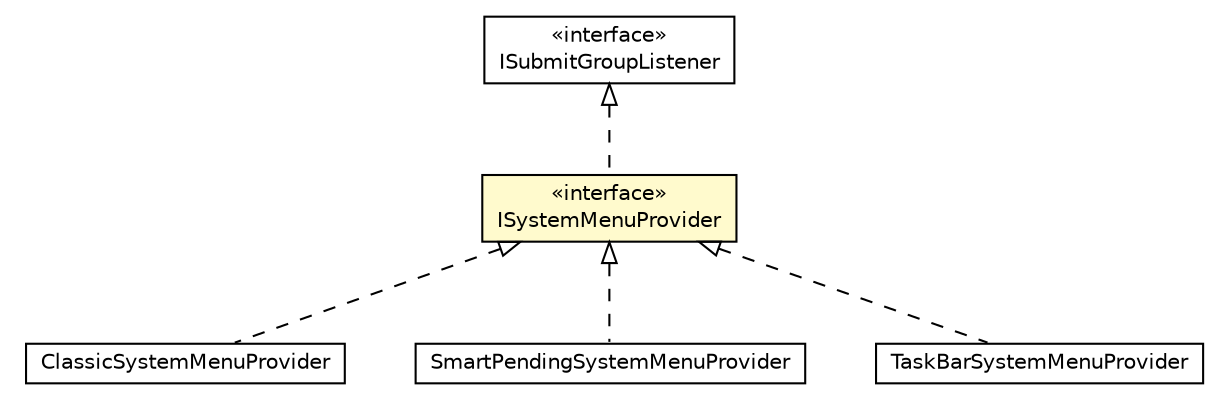 #!/usr/local/bin/dot
#
# Class diagram 
# Generated by UMLGraph version R5_6-24-gf6e263 (http://www.umlgraph.org/)
#

digraph G {
	edge [fontname="Helvetica",fontsize=10,labelfontname="Helvetica",labelfontsize=10];
	node [fontname="Helvetica",fontsize=10,shape=plaintext];
	nodesep=0.25;
	ranksep=0.5;
	// org.universAAL.ui.dm.userInteraction.systemMenu.ClassicSystemMenuProvider
	c4800391 [label=<<table title="org.universAAL.ui.dm.userInteraction.systemMenu.ClassicSystemMenuProvider" border="0" cellborder="1" cellspacing="0" cellpadding="2" port="p" href="../userInteraction/systemMenu/ClassicSystemMenuProvider.html">
		<tr><td><table border="0" cellspacing="0" cellpadding="1">
<tr><td align="center" balign="center"> ClassicSystemMenuProvider </td></tr>
		</table></td></tr>
		</table>>, URL="../userInteraction/systemMenu/ClassicSystemMenuProvider.html", fontname="Helvetica", fontcolor="black", fontsize=10.0];
	// org.universAAL.ui.dm.userInteraction.systemMenu.SmartPendingSystemMenuProvider
	c4800392 [label=<<table title="org.universAAL.ui.dm.userInteraction.systemMenu.SmartPendingSystemMenuProvider" border="0" cellborder="1" cellspacing="0" cellpadding="2" port="p" href="../userInteraction/systemMenu/SmartPendingSystemMenuProvider.html">
		<tr><td><table border="0" cellspacing="0" cellpadding="1">
<tr><td align="center" balign="center"> SmartPendingSystemMenuProvider </td></tr>
		</table></td></tr>
		</table>>, URL="../userInteraction/systemMenu/SmartPendingSystemMenuProvider.html", fontname="Helvetica", fontcolor="black", fontsize=10.0];
	// org.universAAL.ui.dm.userInteraction.systemMenu.TaskBarSystemMenuProvider
	c4800393 [label=<<table title="org.universAAL.ui.dm.userInteraction.systemMenu.TaskBarSystemMenuProvider" border="0" cellborder="1" cellspacing="0" cellpadding="2" port="p" href="../userInteraction/systemMenu/TaskBarSystemMenuProvider.html">
		<tr><td><table border="0" cellspacing="0" cellpadding="1">
<tr><td align="center" balign="center"> TaskBarSystemMenuProvider </td></tr>
		</table></td></tr>
		</table>>, URL="../userInteraction/systemMenu/TaskBarSystemMenuProvider.html", fontname="Helvetica", fontcolor="black", fontsize=10.0];
	// org.universAAL.ui.dm.interfaces.ISubmitGroupListener
	c4800421 [label=<<table title="org.universAAL.ui.dm.interfaces.ISubmitGroupListener" border="0" cellborder="1" cellspacing="0" cellpadding="2" port="p" href="./ISubmitGroupListener.html">
		<tr><td><table border="0" cellspacing="0" cellpadding="1">
<tr><td align="center" balign="center"> &#171;interface&#187; </td></tr>
<tr><td align="center" balign="center"> ISubmitGroupListener </td></tr>
		</table></td></tr>
		</table>>, URL="./ISubmitGroupListener.html", fontname="Helvetica", fontcolor="black", fontsize=10.0];
	// org.universAAL.ui.dm.interfaces.ISystemMenuProvider
	c4800425 [label=<<table title="org.universAAL.ui.dm.interfaces.ISystemMenuProvider" border="0" cellborder="1" cellspacing="0" cellpadding="2" port="p" bgcolor="lemonChiffon" href="./ISystemMenuProvider.html">
		<tr><td><table border="0" cellspacing="0" cellpadding="1">
<tr><td align="center" balign="center"> &#171;interface&#187; </td></tr>
<tr><td align="center" balign="center"> ISystemMenuProvider </td></tr>
		</table></td></tr>
		</table>>, URL="./ISystemMenuProvider.html", fontname="Helvetica", fontcolor="black", fontsize=10.0];
	//org.universAAL.ui.dm.userInteraction.systemMenu.ClassicSystemMenuProvider implements org.universAAL.ui.dm.interfaces.ISystemMenuProvider
	c4800425:p -> c4800391:p [dir=back,arrowtail=empty,style=dashed];
	//org.universAAL.ui.dm.userInteraction.systemMenu.SmartPendingSystemMenuProvider implements org.universAAL.ui.dm.interfaces.ISystemMenuProvider
	c4800425:p -> c4800392:p [dir=back,arrowtail=empty,style=dashed];
	//org.universAAL.ui.dm.userInteraction.systemMenu.TaskBarSystemMenuProvider implements org.universAAL.ui.dm.interfaces.ISystemMenuProvider
	c4800425:p -> c4800393:p [dir=back,arrowtail=empty,style=dashed];
	//org.universAAL.ui.dm.interfaces.ISystemMenuProvider implements org.universAAL.ui.dm.interfaces.ISubmitGroupListener
	c4800421:p -> c4800425:p [dir=back,arrowtail=empty,style=dashed];
}

